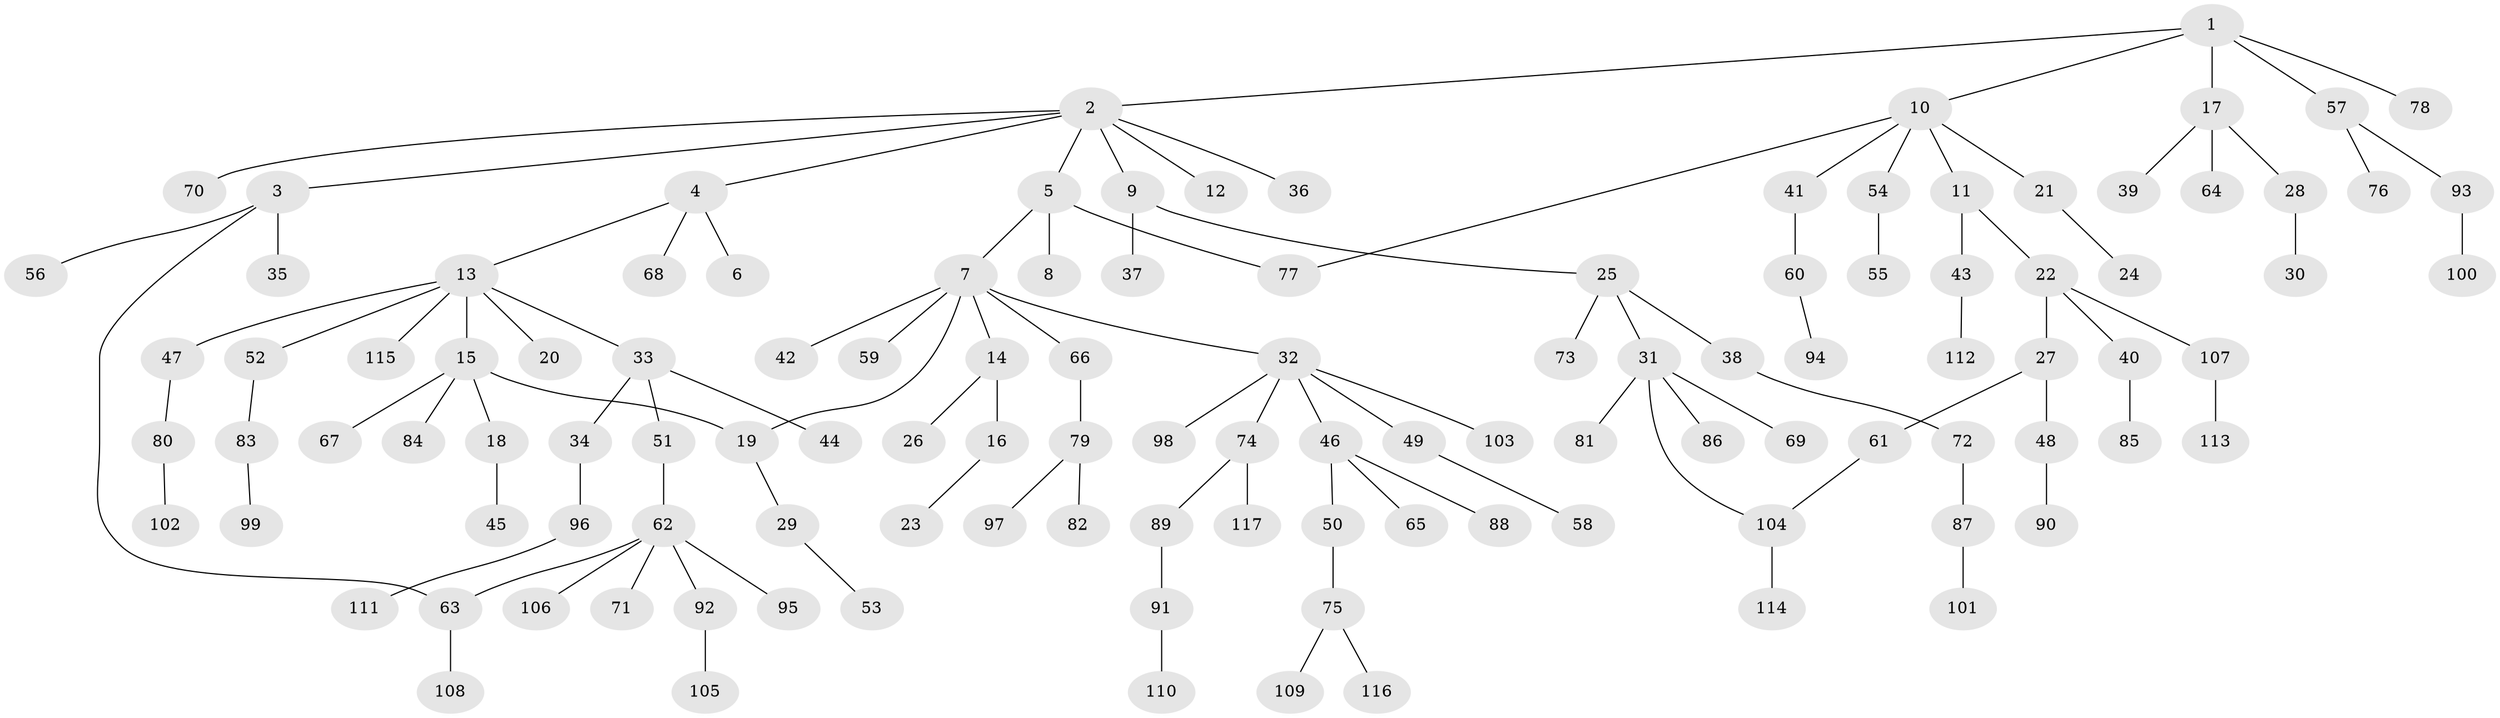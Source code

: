 // Generated by graph-tools (version 1.1) at 2025/34/03/09/25 02:34:30]
// undirected, 117 vertices, 120 edges
graph export_dot {
graph [start="1"]
  node [color=gray90,style=filled];
  1;
  2;
  3;
  4;
  5;
  6;
  7;
  8;
  9;
  10;
  11;
  12;
  13;
  14;
  15;
  16;
  17;
  18;
  19;
  20;
  21;
  22;
  23;
  24;
  25;
  26;
  27;
  28;
  29;
  30;
  31;
  32;
  33;
  34;
  35;
  36;
  37;
  38;
  39;
  40;
  41;
  42;
  43;
  44;
  45;
  46;
  47;
  48;
  49;
  50;
  51;
  52;
  53;
  54;
  55;
  56;
  57;
  58;
  59;
  60;
  61;
  62;
  63;
  64;
  65;
  66;
  67;
  68;
  69;
  70;
  71;
  72;
  73;
  74;
  75;
  76;
  77;
  78;
  79;
  80;
  81;
  82;
  83;
  84;
  85;
  86;
  87;
  88;
  89;
  90;
  91;
  92;
  93;
  94;
  95;
  96;
  97;
  98;
  99;
  100;
  101;
  102;
  103;
  104;
  105;
  106;
  107;
  108;
  109;
  110;
  111;
  112;
  113;
  114;
  115;
  116;
  117;
  1 -- 2;
  1 -- 10;
  1 -- 17;
  1 -- 57;
  1 -- 78;
  2 -- 3;
  2 -- 4;
  2 -- 5;
  2 -- 9;
  2 -- 12;
  2 -- 36;
  2 -- 70;
  3 -- 35;
  3 -- 56;
  3 -- 63;
  4 -- 6;
  4 -- 13;
  4 -- 68;
  5 -- 7;
  5 -- 8;
  5 -- 77;
  7 -- 14;
  7 -- 32;
  7 -- 42;
  7 -- 59;
  7 -- 66;
  7 -- 19;
  9 -- 25;
  9 -- 37;
  10 -- 11;
  10 -- 21;
  10 -- 41;
  10 -- 54;
  10 -- 77;
  11 -- 22;
  11 -- 43;
  13 -- 15;
  13 -- 20;
  13 -- 33;
  13 -- 47;
  13 -- 52;
  13 -- 115;
  14 -- 16;
  14 -- 26;
  15 -- 18;
  15 -- 19;
  15 -- 67;
  15 -- 84;
  16 -- 23;
  17 -- 28;
  17 -- 39;
  17 -- 64;
  18 -- 45;
  19 -- 29;
  21 -- 24;
  22 -- 27;
  22 -- 40;
  22 -- 107;
  25 -- 31;
  25 -- 38;
  25 -- 73;
  27 -- 48;
  27 -- 61;
  28 -- 30;
  29 -- 53;
  31 -- 69;
  31 -- 81;
  31 -- 86;
  31 -- 104;
  32 -- 46;
  32 -- 49;
  32 -- 74;
  32 -- 98;
  32 -- 103;
  33 -- 34;
  33 -- 44;
  33 -- 51;
  34 -- 96;
  38 -- 72;
  40 -- 85;
  41 -- 60;
  43 -- 112;
  46 -- 50;
  46 -- 65;
  46 -- 88;
  47 -- 80;
  48 -- 90;
  49 -- 58;
  50 -- 75;
  51 -- 62;
  52 -- 83;
  54 -- 55;
  57 -- 76;
  57 -- 93;
  60 -- 94;
  61 -- 104;
  62 -- 63;
  62 -- 71;
  62 -- 92;
  62 -- 95;
  62 -- 106;
  63 -- 108;
  66 -- 79;
  72 -- 87;
  74 -- 89;
  74 -- 117;
  75 -- 109;
  75 -- 116;
  79 -- 82;
  79 -- 97;
  80 -- 102;
  83 -- 99;
  87 -- 101;
  89 -- 91;
  91 -- 110;
  92 -- 105;
  93 -- 100;
  96 -- 111;
  104 -- 114;
  107 -- 113;
}
